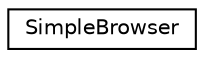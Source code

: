 digraph "Graphical Class Hierarchy"
{
  edge [fontname="Helvetica",fontsize="10",labelfontname="Helvetica",labelfontsize="10"];
  node [fontname="Helvetica",fontsize="10",shape=record];
  rankdir="LR";
  Node1 [label="SimpleBrowser",height=0.2,width=0.4,color="black", fillcolor="white", style="filled",URL="$class_simple_browser.html"];
}
